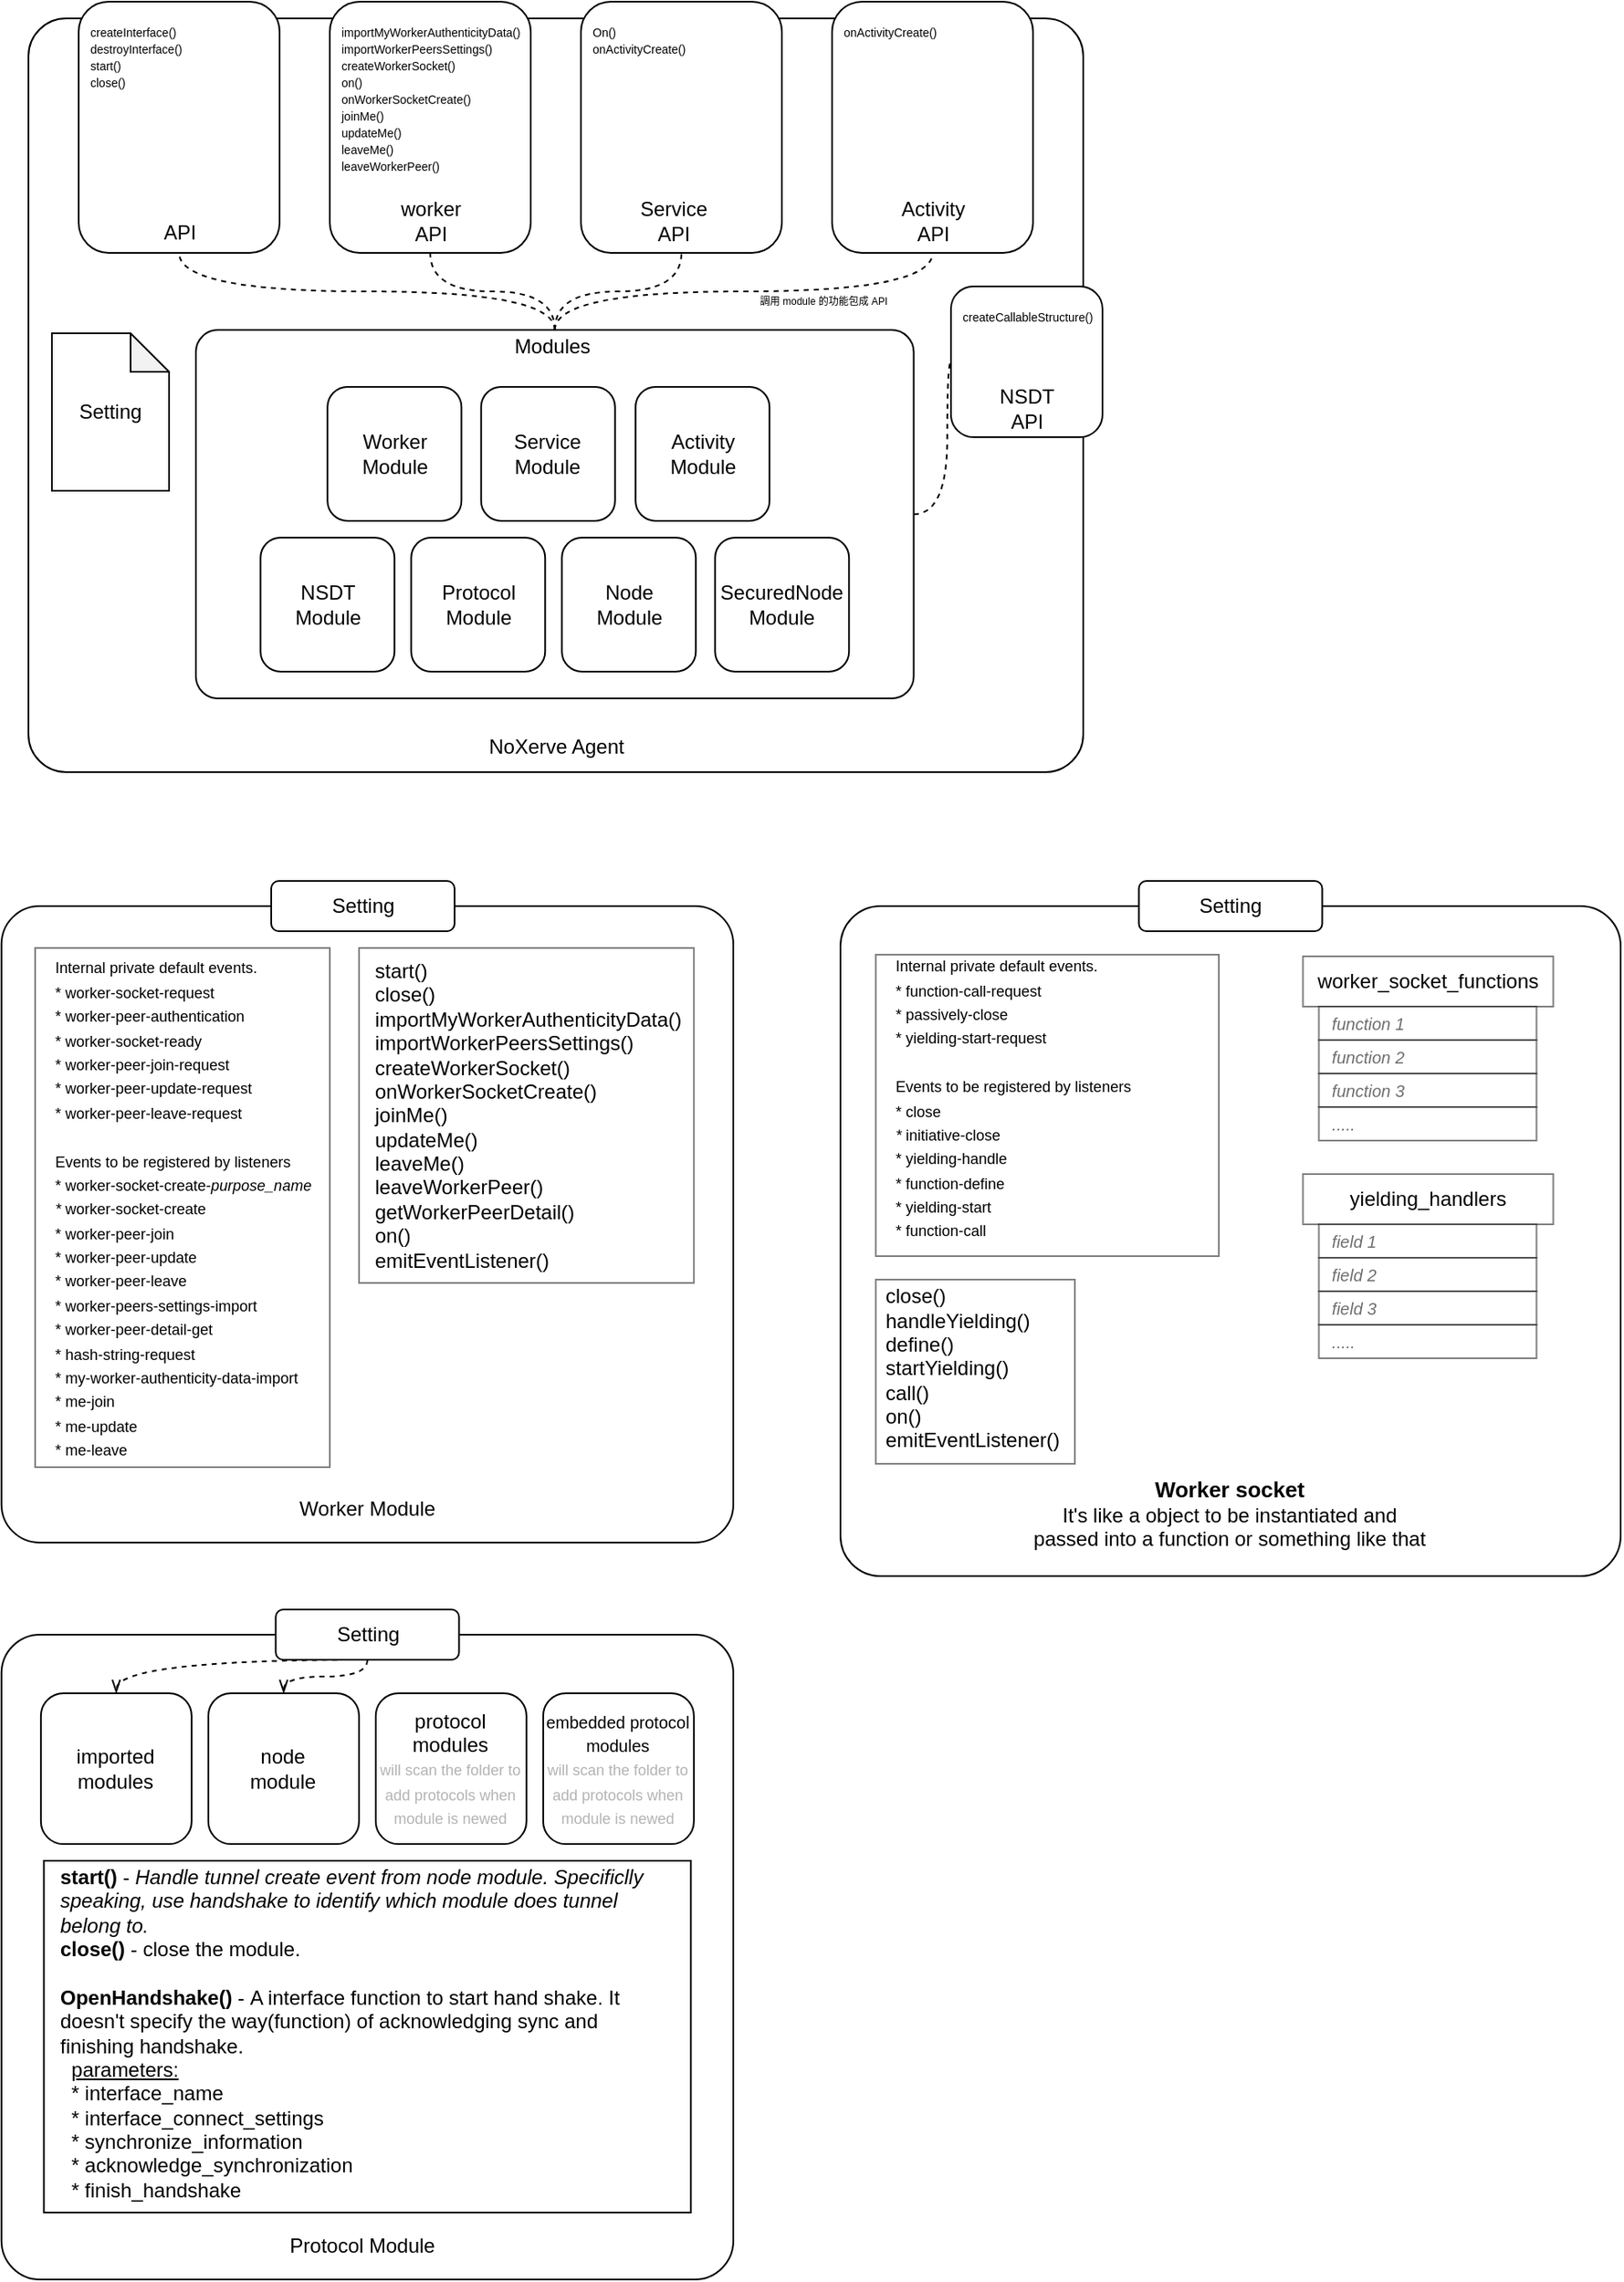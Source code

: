<mxfile version="13.6.2" type="device" pages="2"><diagram id="oE-bWc-VpVqTyyKI-HjR" name="NoXerve Agent"><mxGraphModel dx="2595" dy="1540" grid="1" gridSize="10" guides="1" tooltips="1" connect="1" arrows="1" fold="1" page="1" pageScale="1" pageWidth="827" pageHeight="1169" math="0" shadow="0"><root><mxCell id="zF-93tDUtrHwzONBXimL-0"/><mxCell id="zF-93tDUtrHwzONBXimL-1" parent="zF-93tDUtrHwzONBXimL-0"/><mxCell id="tK-ho7pvUPlaxIV4-j6s-0" value="" style="rounded=1;whiteSpace=wrap;html=1;expand=1;arcSize=5;" parent="zF-93tDUtrHwzONBXimL-1" vertex="1"><mxGeometry x="99" y="150" width="630" height="450" as="geometry"/></mxCell><mxCell id="tK-ho7pvUPlaxIV4-j6s-46" style="edgeStyle=orthogonalEdgeStyle;orthogonalLoop=1;jettySize=auto;html=1;entryX=0.5;entryY=1;entryDx=0;entryDy=0;endArrow=none;endFill=0;dashed=1;curved=1;" parent="zF-93tDUtrHwzONBXimL-1" source="tK-ho7pvUPlaxIV4-j6s-22" target="tK-ho7pvUPlaxIV4-j6s-1" edge="1"><mxGeometry relative="1" as="geometry"/></mxCell><mxCell id="tK-ho7pvUPlaxIV4-j6s-47" style="edgeStyle=orthogonalEdgeStyle;orthogonalLoop=1;jettySize=auto;html=1;entryX=0.5;entryY=1;entryDx=0;entryDy=0;endArrow=none;endFill=0;dashed=1;curved=1;" parent="zF-93tDUtrHwzONBXimL-1" source="tK-ho7pvUPlaxIV4-j6s-22" target="tK-ho7pvUPlaxIV4-j6s-3" edge="1"><mxGeometry relative="1" as="geometry"/></mxCell><mxCell id="tK-ho7pvUPlaxIV4-j6s-48" style="edgeStyle=orthogonalEdgeStyle;orthogonalLoop=1;jettySize=auto;html=1;entryX=0.5;entryY=1;entryDx=0;entryDy=0;dashed=1;endArrow=none;endFill=0;curved=1;" parent="zF-93tDUtrHwzONBXimL-1" source="tK-ho7pvUPlaxIV4-j6s-22" target="tK-ho7pvUPlaxIV4-j6s-4" edge="1"><mxGeometry relative="1" as="geometry"/></mxCell><mxCell id="tK-ho7pvUPlaxIV4-j6s-1" value="" style="rounded=1;whiteSpace=wrap;html=1;" parent="zF-93tDUtrHwzONBXimL-1" vertex="1"><mxGeometry x="279" y="140" width="120" height="150" as="geometry"/></mxCell><mxCell id="tK-ho7pvUPlaxIV4-j6s-3" value="" style="rounded=1;whiteSpace=wrap;html=1;" parent="zF-93tDUtrHwzONBXimL-1" vertex="1"><mxGeometry x="429" y="140" width="120" height="150" as="geometry"/></mxCell><mxCell id="tK-ho7pvUPlaxIV4-j6s-4" value="" style="rounded=1;whiteSpace=wrap;html=1;" parent="zF-93tDUtrHwzONBXimL-1" vertex="1"><mxGeometry x="579" y="140" width="120" height="150" as="geometry"/></mxCell><mxCell id="tK-ho7pvUPlaxIV4-j6s-6" value="NoXerve Agent" style="text;html=1;strokeColor=none;fillColor=none;align=center;verticalAlign=middle;whiteSpace=wrap;rounded=0;" parent="zF-93tDUtrHwzONBXimL-1" vertex="1"><mxGeometry x="356.75" y="575" width="114.5" height="20" as="geometry"/></mxCell><mxCell id="tK-ho7pvUPlaxIV4-j6s-8" value="worker&lt;br&gt;API" style="text;html=1;strokeColor=none;fillColor=none;align=center;verticalAlign=middle;whiteSpace=wrap;rounded=0;" parent="zF-93tDUtrHwzONBXimL-1" vertex="1"><mxGeometry x="307.5" y="256" width="63" height="30" as="geometry"/></mxCell><mxCell id="tK-ho7pvUPlaxIV4-j6s-9" value="Service&lt;br&gt;API" style="text;html=1;strokeColor=none;fillColor=none;align=center;verticalAlign=middle;whiteSpace=wrap;rounded=0;" parent="zF-93tDUtrHwzONBXimL-1" vertex="1"><mxGeometry x="453.13" y="256" width="63" height="30" as="geometry"/></mxCell><mxCell id="tK-ho7pvUPlaxIV4-j6s-10" value="Activity&lt;br&gt;API" style="text;html=1;strokeColor=none;fillColor=none;align=center;verticalAlign=middle;whiteSpace=wrap;rounded=0;" parent="zF-93tDUtrHwzONBXimL-1" vertex="1"><mxGeometry x="607.5" y="256" width="63" height="30" as="geometry"/></mxCell><mxCell id="tK-ho7pvUPlaxIV4-j6s-30" value="&lt;font style=&quot;font-size: 7px&quot;&gt;importMyWorkerAuthenticityData()&lt;/font&gt;" style="text;html=1;strokeColor=none;fillColor=none;align=left;verticalAlign=middle;whiteSpace=wrap;rounded=0;fontSize=7;" parent="zF-93tDUtrHwzONBXimL-1" vertex="1"><mxGeometry x="284" y="154" width="110" height="10" as="geometry"/></mxCell><mxCell id="tK-ho7pvUPlaxIV4-j6s-34" value="&lt;font style=&quot;font-size: 7px&quot;&gt;importWorkerPeersSettings()&lt;/font&gt;" style="text;html=1;strokeColor=none;fillColor=none;align=left;verticalAlign=middle;whiteSpace=wrap;rounded=0;fontSize=7;" parent="zF-93tDUtrHwzONBXimL-1" vertex="1"><mxGeometry x="284" y="164" width="110" height="10" as="geometry"/></mxCell><mxCell id="tK-ho7pvUPlaxIV4-j6s-35" value="&lt;font style=&quot;font-size: 7px&quot;&gt;createWorkerSocket()&lt;/font&gt;" style="text;html=1;strokeColor=none;fillColor=none;align=left;verticalAlign=middle;whiteSpace=wrap;rounded=0;fontSize=7;" parent="zF-93tDUtrHwzONBXimL-1" vertex="1"><mxGeometry x="284" y="174" width="110" height="10" as="geometry"/></mxCell><mxCell id="tK-ho7pvUPlaxIV4-j6s-36" value="on()" style="text;html=1;strokeColor=none;fillColor=none;align=left;verticalAlign=middle;whiteSpace=wrap;rounded=0;fontSize=7;" parent="zF-93tDUtrHwzONBXimL-1" vertex="1"><mxGeometry x="284" y="184" width="110" height="10" as="geometry"/></mxCell><mxCell id="tK-ho7pvUPlaxIV4-j6s-37" value="&lt;font style=&quot;font-size: 7px&quot;&gt;onWorkerSocketCreate()&lt;/font&gt;" style="text;html=1;strokeColor=none;fillColor=none;align=left;verticalAlign=middle;whiteSpace=wrap;rounded=0;fontSize=7;" parent="zF-93tDUtrHwzONBXimL-1" vertex="1"><mxGeometry x="284" y="194" width="110" height="10" as="geometry"/></mxCell><mxCell id="tK-ho7pvUPlaxIV4-j6s-38" value="&lt;font style=&quot;font-size: 7px&quot;&gt;joinMe()&lt;/font&gt;" style="text;html=1;strokeColor=none;fillColor=none;align=left;verticalAlign=middle;whiteSpace=wrap;rounded=0;fontSize=7;" parent="zF-93tDUtrHwzONBXimL-1" vertex="1"><mxGeometry x="284" y="204" width="110" height="10" as="geometry"/></mxCell><mxCell id="tK-ho7pvUPlaxIV4-j6s-39" value="&lt;font style=&quot;font-size: 7px&quot;&gt;updateMe()&lt;/font&gt;" style="text;html=1;strokeColor=none;fillColor=none;align=left;verticalAlign=middle;whiteSpace=wrap;rounded=0;fontSize=7;" parent="zF-93tDUtrHwzONBXimL-1" vertex="1"><mxGeometry x="284" y="214" width="110" height="10" as="geometry"/></mxCell><mxCell id="tK-ho7pvUPlaxIV4-j6s-40" value="&lt;font style=&quot;font-size: 7px&quot;&gt;leaveMe()&lt;/font&gt;" style="text;html=1;strokeColor=none;fillColor=none;align=left;verticalAlign=middle;whiteSpace=wrap;rounded=0;fontSize=7;" parent="zF-93tDUtrHwzONBXimL-1" vertex="1"><mxGeometry x="284" y="224" width="110" height="10" as="geometry"/></mxCell><mxCell id="tK-ho7pvUPlaxIV4-j6s-41" value="&lt;font style=&quot;font-size: 7px&quot;&gt;leaveWorkerPeer()&lt;/font&gt;" style="text;html=1;strokeColor=none;fillColor=none;align=left;verticalAlign=middle;whiteSpace=wrap;rounded=0;fontSize=7;" parent="zF-93tDUtrHwzONBXimL-1" vertex="1"><mxGeometry x="284" y="234" width="110" height="10" as="geometry"/></mxCell><mxCell id="tK-ho7pvUPlaxIV4-j6s-42" value="&lt;font style=&quot;font-size: 7px&quot;&gt;On()&lt;/font&gt;" style="text;html=1;strokeColor=none;fillColor=none;align=left;verticalAlign=middle;whiteSpace=wrap;rounded=0;fontSize=7;" parent="zF-93tDUtrHwzONBXimL-1" vertex="1"><mxGeometry x="434" y="154" width="110" height="10" as="geometry"/></mxCell><mxCell id="tK-ho7pvUPlaxIV4-j6s-43" value="&lt;font style=&quot;font-size: 7px&quot;&gt;onActivityCreate()&lt;/font&gt;" style="text;html=1;strokeColor=none;fillColor=none;align=left;verticalAlign=middle;whiteSpace=wrap;rounded=0;fontSize=7;" parent="zF-93tDUtrHwzONBXimL-1" vertex="1"><mxGeometry x="434" y="164" width="110" height="10" as="geometry"/></mxCell><mxCell id="tK-ho7pvUPlaxIV4-j6s-44" value="&lt;font style=&quot;font-size: 7px&quot;&gt;onActivityCreate()&lt;/font&gt;" style="text;html=1;strokeColor=none;fillColor=none;align=left;verticalAlign=middle;whiteSpace=wrap;rounded=0;fontSize=7;" parent="zF-93tDUtrHwzONBXimL-1" vertex="1"><mxGeometry x="584" y="154" width="110" height="10" as="geometry"/></mxCell><mxCell id="ZADGPHj_7auRA8MiN-14-0" value="&lt;font style=&quot;font-size: 6px&quot;&gt;調用 module 的功能包成 API&lt;/font&gt;" style="text;html=1;strokeColor=none;fillColor=none;align=center;verticalAlign=middle;whiteSpace=wrap;rounded=0;" parent="zF-93tDUtrHwzONBXimL-1" vertex="1"><mxGeometry x="534.25" y="310" width="80" height="14" as="geometry"/></mxCell><mxCell id="YZS6wH7yk1fj1zKLsbs4-0" value="" style="rounded=1;whiteSpace=wrap;html=1;" parent="zF-93tDUtrHwzONBXimL-1" vertex="1"><mxGeometry x="129" y="140" width="120" height="150" as="geometry"/></mxCell><mxCell id="YZS6wH7yk1fj1zKLsbs4-1" value="" style="group" parent="zF-93tDUtrHwzONBXimL-1" vertex="1" connectable="0"><mxGeometry x="199" y="336" width="428.75" height="220" as="geometry"/></mxCell><mxCell id="tK-ho7pvUPlaxIV4-j6s-22" value="" style="rounded=1;whiteSpace=wrap;html=1;arcSize=6;" parent="YZS6wH7yk1fj1zKLsbs4-1" vertex="1"><mxGeometry width="428.75" height="220" as="geometry"/></mxCell><mxCell id="tK-ho7pvUPlaxIV4-j6s-18" value="Worker&lt;br&gt;Module" style="whiteSpace=wrap;html=1;aspect=fixed;rounded=1;" parent="YZS6wH7yk1fj1zKLsbs4-1" vertex="1"><mxGeometry x="78.62" y="34" width="80" height="80" as="geometry"/></mxCell><mxCell id="tK-ho7pvUPlaxIV4-j6s-23" value="Modules" style="text;html=1;strokeColor=none;fillColor=none;align=center;verticalAlign=middle;whiteSpace=wrap;rounded=0;" parent="YZS6wH7yk1fj1zKLsbs4-1" vertex="1"><mxGeometry x="168.87" width="88.25" height="20" as="geometry"/></mxCell><mxCell id="tK-ho7pvUPlaxIV4-j6s-24" value="Service&lt;br&gt;Module" style="whiteSpace=wrap;html=1;aspect=fixed;rounded=1;" parent="YZS6wH7yk1fj1zKLsbs4-1" vertex="1"><mxGeometry x="170.36" y="34" width="80" height="80" as="geometry"/></mxCell><mxCell id="tK-ho7pvUPlaxIV4-j6s-25" value="Activity&lt;br&gt;Module" style="whiteSpace=wrap;html=1;aspect=fixed;rounded=1;" parent="YZS6wH7yk1fj1zKLsbs4-1" vertex="1"><mxGeometry x="262.62" y="34" width="80" height="80" as="geometry"/></mxCell><mxCell id="tK-ho7pvUPlaxIV4-j6s-26" value="NSDT&lt;br&gt;Module" style="whiteSpace=wrap;html=1;aspect=fixed;rounded=1;" parent="YZS6wH7yk1fj1zKLsbs4-1" vertex="1"><mxGeometry x="38.62" y="124" width="80" height="80" as="geometry"/></mxCell><mxCell id="tK-ho7pvUPlaxIV4-j6s-27" value="Protocol&lt;br&gt;Module" style="whiteSpace=wrap;html=1;aspect=fixed;rounded=1;" parent="YZS6wH7yk1fj1zKLsbs4-1" vertex="1"><mxGeometry x="128.62" y="124" width="80" height="80" as="geometry"/></mxCell><mxCell id="tK-ho7pvUPlaxIV4-j6s-28" value="Node&lt;br&gt;Module" style="whiteSpace=wrap;html=1;aspect=fixed;rounded=1;" parent="YZS6wH7yk1fj1zKLsbs4-1" vertex="1"><mxGeometry x="218.62" y="124" width="80" height="80" as="geometry"/></mxCell><mxCell id="tK-ho7pvUPlaxIV4-j6s-29" value="SecuredNode&lt;br&gt;Module" style="whiteSpace=wrap;html=1;aspect=fixed;rounded=1;" parent="YZS6wH7yk1fj1zKLsbs4-1" vertex="1"><mxGeometry x="310.12" y="124" width="80" height="80" as="geometry"/></mxCell><mxCell id="YZS6wH7yk1fj1zKLsbs4-3" style="edgeStyle=orthogonalEdgeStyle;orthogonalLoop=1;jettySize=auto;html=1;entryX=0.5;entryY=1;entryDx=0;entryDy=0;endArrow=none;endFill=0;dashed=1;curved=1;" parent="zF-93tDUtrHwzONBXimL-1" source="tK-ho7pvUPlaxIV4-j6s-22" target="YZS6wH7yk1fj1zKLsbs4-0" edge="1"><mxGeometry relative="1" as="geometry"/></mxCell><mxCell id="YZS6wH7yk1fj1zKLsbs4-4" value="API" style="text;html=1;strokeColor=none;fillColor=none;align=center;verticalAlign=middle;whiteSpace=wrap;rounded=0;" parent="zF-93tDUtrHwzONBXimL-1" vertex="1"><mxGeometry x="157.5" y="270" width="63" height="16" as="geometry"/></mxCell><mxCell id="YZS6wH7yk1fj1zKLsbs4-5" value="&lt;font style=&quot;font-size: 7px&quot;&gt;createInterface()&lt;/font&gt;" style="text;html=1;strokeColor=none;fillColor=none;align=left;verticalAlign=middle;whiteSpace=wrap;rounded=0;fontSize=7;" parent="zF-93tDUtrHwzONBXimL-1" vertex="1"><mxGeometry x="134" y="154" width="110" height="10" as="geometry"/></mxCell><mxCell id="YZS6wH7yk1fj1zKLsbs4-6" value="&lt;font style=&quot;font-size: 7px&quot;&gt;destroyInterface()&lt;/font&gt;" style="text;html=1;strokeColor=none;fillColor=none;align=left;verticalAlign=middle;whiteSpace=wrap;rounded=0;fontSize=7;" parent="zF-93tDUtrHwzONBXimL-1" vertex="1"><mxGeometry x="134" y="164" width="110" height="10" as="geometry"/></mxCell><mxCell id="YZS6wH7yk1fj1zKLsbs4-7" value="&lt;font style=&quot;font-size: 7px&quot;&gt;start()&lt;/font&gt;" style="text;html=1;strokeColor=none;fillColor=none;align=left;verticalAlign=middle;whiteSpace=wrap;rounded=0;fontSize=7;" parent="zF-93tDUtrHwzONBXimL-1" vertex="1"><mxGeometry x="134" y="174" width="110" height="10" as="geometry"/></mxCell><mxCell id="YZS6wH7yk1fj1zKLsbs4-8" value="&lt;font style=&quot;font-size: 7px&quot;&gt;close()&lt;/font&gt;" style="text;html=1;strokeColor=none;fillColor=none;align=left;verticalAlign=middle;whiteSpace=wrap;rounded=0;fontSize=7;" parent="zF-93tDUtrHwzONBXimL-1" vertex="1"><mxGeometry x="134" y="184" width="110" height="10" as="geometry"/></mxCell><mxCell id="YZS6wH7yk1fj1zKLsbs4-9" value="" style="rounded=1;whiteSpace=wrap;html=1;" parent="zF-93tDUtrHwzONBXimL-1" vertex="1"><mxGeometry x="650" y="310" width="90.5" height="90" as="geometry"/></mxCell><mxCell id="YZS6wH7yk1fj1zKLsbs4-10" style="edgeStyle=orthogonalEdgeStyle;curved=1;orthogonalLoop=1;jettySize=auto;html=1;dashed=1;endArrow=none;endFill=0;" parent="zF-93tDUtrHwzONBXimL-1" source="tK-ho7pvUPlaxIV4-j6s-22" target="YZS6wH7yk1fj1zKLsbs4-9" edge="1"><mxGeometry relative="1" as="geometry"/></mxCell><mxCell id="YZS6wH7yk1fj1zKLsbs4-11" value="NSDT&lt;br&gt;API" style="text;html=1;strokeColor=none;fillColor=none;align=center;verticalAlign=middle;whiteSpace=wrap;rounded=0;" parent="zF-93tDUtrHwzONBXimL-1" vertex="1"><mxGeometry x="663.75" y="368" width="63" height="30" as="geometry"/></mxCell><mxCell id="YZS6wH7yk1fj1zKLsbs4-12" value="&lt;font style=&quot;font-size: 7px&quot;&gt;createCallableStructure()&lt;/font&gt;" style="text;html=1;strokeColor=none;fillColor=none;align=left;verticalAlign=middle;whiteSpace=wrap;rounded=0;fontSize=7;" parent="zF-93tDUtrHwzONBXimL-1" vertex="1"><mxGeometry x="655.25" y="324" width="80" height="10" as="geometry"/></mxCell><mxCell id="YZS6wH7yk1fj1zKLsbs4-14" value="Setting" style="shape=note;whiteSpace=wrap;html=1;backgroundOutline=1;darkOpacity=0.05;size=23;" parent="zF-93tDUtrHwzONBXimL-1" vertex="1"><mxGeometry x="113" y="338" width="70" height="94" as="geometry"/></mxCell><mxCell id="qz9A-l0EgfrBclCK_F47-0" value="" style="rounded=1;whiteSpace=wrap;html=1;arcSize=6;" parent="zF-93tDUtrHwzONBXimL-1" vertex="1"><mxGeometry x="82.88" y="680" width="437.12" height="380" as="geometry"/></mxCell><mxCell id="qz9A-l0EgfrBclCK_F47-2" value="Worker Module" style="text;html=1;strokeColor=none;fillColor=none;align=center;verticalAlign=middle;whiteSpace=wrap;rounded=0;opacity=50;" parent="zF-93tDUtrHwzONBXimL-1" vertex="1"><mxGeometry x="257.16" y="1030" width="88.56" height="20" as="geometry"/></mxCell><mxCell id="qz9A-l0EgfrBclCK_F47-3" value="" style="rounded=0;whiteSpace=wrap;html=1;opacity=50;" parent="zF-93tDUtrHwzONBXimL-1" vertex="1"><mxGeometry x="103" y="705" width="176" height="310" as="geometry"/></mxCell><mxCell id="qz9A-l0EgfrBclCK_F47-5" value="&lt;font style=&quot;font-size: 9px&quot;&gt;Internal private default events.&lt;br&gt;*&amp;nbsp;worker-socket-request&lt;br&gt;*&amp;nbsp;worker-peer-authentication&lt;br&gt;*&amp;nbsp;worker-socket-ready&lt;br&gt;*&amp;nbsp;worker-peer-join-request&lt;br&gt;*&amp;nbsp;worker-peer-update-request&lt;br&gt;*&amp;nbsp;worker-peer-leave-request&lt;br&gt;&lt;br&gt;Events to be registered by listeners&lt;br&gt;*&amp;nbsp;worker-socket-create-&lt;i&gt;purpose_name&lt;br&gt;*&amp;nbsp;&lt;/i&gt;worker-socket-create&lt;i&gt;&lt;br&gt;&lt;/i&gt;*&amp;nbsp;worker-peer-join&lt;br&gt;*&amp;nbsp;worker-peer-update&lt;br&gt;*&amp;nbsp;worker-peer-leave&lt;br&gt;*&amp;nbsp;worker-peers-settings-import&lt;br&gt;*&amp;nbsp;worker-peer-detail-get&lt;br&gt;* hash-string-request&lt;br&gt;* my-worker-authenticity-data-import&lt;br&gt;*&amp;nbsp;me-join&lt;br&gt;*&amp;nbsp;me-update&lt;br&gt;*&amp;nbsp;me-leave&lt;br&gt;&lt;/font&gt;" style="text;html=1;strokeColor=none;fillColor=none;align=left;verticalAlign=middle;whiteSpace=wrap;rounded=0;opacity=50;" parent="zF-93tDUtrHwzONBXimL-1" vertex="1"><mxGeometry x="112.5" y="705" width="157" height="310" as="geometry"/></mxCell><mxCell id="qz9A-l0EgfrBclCK_F47-7" value="&lt;blockquote style=&quot;margin: 0 0 0 40px ; border: none ; padding: 0px&quot;&gt;&lt;/blockquote&gt;" style="rounded=0;whiteSpace=wrap;html=1;opacity=50;align=left;" parent="zF-93tDUtrHwzONBXimL-1" vertex="1"><mxGeometry x="296.44" y="705" width="200" height="200" as="geometry"/></mxCell><mxCell id="qz9A-l0EgfrBclCK_F47-8" value="&lt;span style=&quot;&quot;&gt;start()&lt;/span&gt;&lt;br style=&quot;&quot;&gt;&lt;blockquote style=&quot;margin: 0px 0px 0px 40px; border: none; padding: 0px;&quot;&gt;&lt;/blockquote&gt;&lt;span style=&quot;&quot;&gt;close()&lt;/span&gt;&lt;br style=&quot;&quot;&gt;&lt;blockquote style=&quot;margin: 0px 0px 0px 40px; border: none; padding: 0px;&quot;&gt;&lt;/blockquote&gt;&lt;span style=&quot;&quot;&gt;importMyWorkerAuthenticityData()&lt;/span&gt;&lt;br style=&quot;&quot;&gt;&lt;blockquote style=&quot;margin: 0px 0px 0px 40px; border: none; padding: 0px;&quot;&gt;&lt;/blockquote&gt;&lt;span style=&quot;&quot;&gt;importWorkerPeersSettings()&lt;/span&gt;&lt;br style=&quot;&quot;&gt;&lt;blockquote style=&quot;margin: 0px 0px 0px 40px; border: none; padding: 0px;&quot;&gt;&lt;/blockquote&gt;&lt;span style=&quot;&quot;&gt;createWorkerSocket()&lt;/span&gt;&lt;br style=&quot;&quot;&gt;&lt;blockquote style=&quot;margin: 0px 0px 0px 40px; border: none; padding: 0px;&quot;&gt;&lt;/blockquote&gt;&lt;span style=&quot;&quot;&gt;onWorkerSocketCreate()&lt;/span&gt;&lt;br style=&quot;&quot;&gt;&lt;blockquote style=&quot;margin: 0px 0px 0px 40px; border: none; padding: 0px;&quot;&gt;&lt;/blockquote&gt;&lt;span style=&quot;&quot;&gt;joinMe()&lt;/span&gt;&lt;br style=&quot;&quot;&gt;&lt;blockquote style=&quot;margin: 0px 0px 0px 40px; border: none; padding: 0px;&quot;&gt;&lt;/blockquote&gt;&lt;span style=&quot;&quot;&gt;updateMe()&lt;/span&gt;&lt;br style=&quot;&quot;&gt;&lt;blockquote style=&quot;margin: 0px 0px 0px 40px; border: none; padding: 0px;&quot;&gt;&lt;/blockquote&gt;&lt;span style=&quot;&quot;&gt;leaveMe()&lt;/span&gt;&lt;br style=&quot;&quot;&gt;&lt;blockquote style=&quot;margin: 0px 0px 0px 40px; border: none; padding: 0px;&quot;&gt;&lt;/blockquote&gt;&lt;span style=&quot;&quot;&gt;leaveWorkerPeer()&lt;/span&gt;&lt;br style=&quot;&quot;&gt;&lt;blockquote style=&quot;margin: 0px 0px 0px 40px; border: none; padding: 0px;&quot;&gt;&lt;/blockquote&gt;&lt;span style=&quot;&quot;&gt;getWorkerPeerDetail()&lt;/span&gt;&lt;br style=&quot;&quot;&gt;&lt;blockquote style=&quot;margin: 0px 0px 0px 40px; border: none; padding: 0px;&quot;&gt;&lt;/blockquote&gt;&lt;span style=&quot;&quot;&gt;on()&lt;/span&gt;&lt;br style=&quot;&quot;&gt;&lt;span style=&quot;&quot;&gt;emitEventListener()&lt;/span&gt;" style="text;html=1;strokeColor=none;fillColor=none;align=left;verticalAlign=middle;whiteSpace=wrap;rounded=0;opacity=50;" parent="zF-93tDUtrHwzONBXimL-1" vertex="1"><mxGeometry x="303.94" y="710" width="184.75" height="190" as="geometry"/></mxCell><mxCell id="qz9A-l0EgfrBclCK_F47-9" value="" style="rounded=1;whiteSpace=wrap;html=1;arcSize=6;" parent="zF-93tDUtrHwzONBXimL-1" vertex="1"><mxGeometry x="584" y="680" width="466" height="400" as="geometry"/></mxCell><mxCell id="qz9A-l0EgfrBclCK_F47-11" value="&lt;b&gt;&lt;font style=&quot;font-size: 13px&quot;&gt;Worker socket&lt;/font&gt;&lt;/b&gt;&lt;br&gt;It's like a object to be instantiated and passed into a function or something like that" style="text;html=1;strokeColor=none;fillColor=none;align=center;verticalAlign=middle;whiteSpace=wrap;rounded=0;opacity=50;" parent="zF-93tDUtrHwzONBXimL-1" vertex="1"><mxGeometry x="698.28" y="1000" width="237.44" height="85" as="geometry"/></mxCell><mxCell id="qz9A-l0EgfrBclCK_F47-12" value="" style="rounded=0;whiteSpace=wrap;html=1;opacity=50;" parent="zF-93tDUtrHwzONBXimL-1" vertex="1"><mxGeometry x="605.12" y="709" width="204.88" height="180" as="geometry"/></mxCell><mxCell id="qz9A-l0EgfrBclCK_F47-13" value="&lt;font style=&quot;font-size: 9px&quot;&gt;Internal private default events.&lt;br&gt;*&amp;nbsp;function-call-request&lt;br&gt;*&amp;nbsp;passively-close&lt;br&gt;*&amp;nbsp;yielding-start-request&lt;br&gt;&lt;br&gt;Events to be registered by listeners&lt;br&gt;*&amp;nbsp;close&lt;i&gt;&lt;br&gt;*&amp;nbsp;&lt;/i&gt;initiative-close&lt;i&gt;&lt;br&gt;&lt;/i&gt;*&amp;nbsp;yielding-handle&lt;br&gt;* function-define&lt;br&gt;*&amp;nbsp;yielding-start&lt;br&gt;*&amp;nbsp;function-call&lt;br&gt;&lt;/font&gt;" style="text;html=1;strokeColor=none;fillColor=none;align=left;verticalAlign=middle;whiteSpace=wrap;rounded=0;opacity=50;" parent="zF-93tDUtrHwzONBXimL-1" vertex="1"><mxGeometry x="614.62" y="709" width="157" height="170" as="geometry"/></mxCell><mxCell id="qz9A-l0EgfrBclCK_F47-14" value="&lt;blockquote style=&quot;margin: 0 0 0 40px ; border: none ; padding: 0px&quot;&gt;&lt;/blockquote&gt;" style="rounded=0;whiteSpace=wrap;html=1;opacity=50;align=left;" parent="zF-93tDUtrHwzONBXimL-1" vertex="1"><mxGeometry x="605.12" y="903" width="118.88" height="110" as="geometry"/></mxCell><mxCell id="qz9A-l0EgfrBclCK_F47-15" value="&lt;span&gt;close()&lt;/span&gt;&lt;br&gt;&lt;blockquote style=&quot;margin: 0px 0px 0px 40px ; border: none ; padding: 0px&quot;&gt;&lt;/blockquote&gt;handleYielding()&lt;br&gt;&lt;blockquote style=&quot;margin: 0px 0px 0px 40px ; border: none ; padding: 0px&quot;&gt;&lt;/blockquote&gt;define()&lt;br&gt;&lt;blockquote style=&quot;margin: 0px 0px 0px 40px ; border: none ; padding: 0px&quot;&gt;&lt;/blockquote&gt;startYielding()&lt;br&gt;&lt;blockquote style=&quot;margin: 0px 0px 0px 40px ; border: none ; padding: 0px&quot;&gt;&lt;/blockquote&gt;call()&lt;br&gt;&lt;blockquote style=&quot;margin: 0px 0px 0px 40px ; border: none ; padding: 0px&quot;&gt;&lt;/blockquote&gt;&lt;span&gt;on()&lt;/span&gt;&lt;br&gt;&lt;span&gt;emitEventListener()&lt;/span&gt;" style="text;html=1;strokeColor=none;fillColor=none;align=left;verticalAlign=middle;whiteSpace=wrap;rounded=0;opacity=50;" parent="zF-93tDUtrHwzONBXimL-1" vertex="1"><mxGeometry x="608.93" y="908" width="111.25" height="95" as="geometry"/></mxCell><mxCell id="qz9A-l0EgfrBclCK_F47-17" value="worker_socket_functions" style="rounded=0;whiteSpace=wrap;html=1;opacity=50;align=center;" parent="zF-93tDUtrHwzONBXimL-1" vertex="1"><mxGeometry x="860.25" y="710" width="149.5" height="30" as="geometry"/></mxCell><mxCell id="qz9A-l0EgfrBclCK_F47-18" value="&lt;i&gt;&lt;font style=&quot;font-size: 10px&quot; color=&quot;#6e6e6e&quot;&gt;&amp;nbsp; function 1&lt;/font&gt;&lt;/i&gt;" style="rounded=0;whiteSpace=wrap;html=1;opacity=50;align=left;" parent="zF-93tDUtrHwzONBXimL-1" vertex="1"><mxGeometry x="869.75" y="740" width="130" height="20" as="geometry"/></mxCell><mxCell id="qz9A-l0EgfrBclCK_F47-22" value="&lt;i&gt;&lt;font style=&quot;font-size: 10px&quot; color=&quot;#6e6e6e&quot;&gt;&amp;nbsp; function 2&lt;/font&gt;&lt;/i&gt;" style="rounded=0;whiteSpace=wrap;html=1;opacity=50;align=left;" parent="zF-93tDUtrHwzONBXimL-1" vertex="1"><mxGeometry x="869.75" y="760" width="130" height="20" as="geometry"/></mxCell><mxCell id="qz9A-l0EgfrBclCK_F47-23" value="&lt;i&gt;&lt;font style=&quot;font-size: 10px&quot; color=&quot;#6e6e6e&quot;&gt;&amp;nbsp; function 3&lt;/font&gt;&lt;/i&gt;" style="rounded=0;whiteSpace=wrap;html=1;opacity=50;align=left;" parent="zF-93tDUtrHwzONBXimL-1" vertex="1"><mxGeometry x="869.75" y="780" width="130" height="20" as="geometry"/></mxCell><mxCell id="qz9A-l0EgfrBclCK_F47-24" value="&lt;font color=&quot;#6e6e6e&quot;&gt;&lt;span style=&quot;font-size: 10px&quot;&gt;&lt;i&gt;&amp;nbsp; .....&lt;/i&gt;&lt;/span&gt;&lt;/font&gt;" style="rounded=0;whiteSpace=wrap;html=1;opacity=50;align=left;" parent="zF-93tDUtrHwzONBXimL-1" vertex="1"><mxGeometry x="869.75" y="800" width="130" height="20" as="geometry"/></mxCell><mxCell id="qz9A-l0EgfrBclCK_F47-25" value="yielding_handlers" style="rounded=0;whiteSpace=wrap;html=1;opacity=50;align=center;" parent="zF-93tDUtrHwzONBXimL-1" vertex="1"><mxGeometry x="860.25" y="840" width="149.5" height="30" as="geometry"/></mxCell><mxCell id="qz9A-l0EgfrBclCK_F47-26" value="&lt;i&gt;&lt;font style=&quot;font-size: 10px&quot; color=&quot;#6e6e6e&quot;&gt;&amp;nbsp; field 1&lt;/font&gt;&lt;/i&gt;" style="rounded=0;whiteSpace=wrap;html=1;opacity=50;align=left;" parent="zF-93tDUtrHwzONBXimL-1" vertex="1"><mxGeometry x="869.75" y="870" width="130" height="20" as="geometry"/></mxCell><mxCell id="qz9A-l0EgfrBclCK_F47-27" value="&lt;i&gt;&lt;font style=&quot;font-size: 10px&quot; color=&quot;#6e6e6e&quot;&gt;&amp;nbsp; field 2&lt;/font&gt;&lt;/i&gt;" style="rounded=0;whiteSpace=wrap;html=1;opacity=50;align=left;" parent="zF-93tDUtrHwzONBXimL-1" vertex="1"><mxGeometry x="869.75" y="890" width="130" height="20" as="geometry"/></mxCell><mxCell id="qz9A-l0EgfrBclCK_F47-28" value="&lt;i&gt;&lt;font style=&quot;font-size: 10px&quot; color=&quot;#6e6e6e&quot;&gt;&amp;nbsp; field 3&lt;/font&gt;&lt;/i&gt;" style="rounded=0;whiteSpace=wrap;html=1;opacity=50;align=left;" parent="zF-93tDUtrHwzONBXimL-1" vertex="1"><mxGeometry x="869.75" y="910" width="130" height="20" as="geometry"/></mxCell><mxCell id="qz9A-l0EgfrBclCK_F47-29" value="&lt;font color=&quot;#6e6e6e&quot;&gt;&lt;span style=&quot;font-size: 10px&quot;&gt;&lt;i&gt;&amp;nbsp; .....&lt;/i&gt;&lt;/span&gt;&lt;/font&gt;" style="rounded=0;whiteSpace=wrap;html=1;opacity=50;align=left;" parent="zF-93tDUtrHwzONBXimL-1" vertex="1"><mxGeometry x="869.75" y="930" width="130" height="20" as="geometry"/></mxCell><mxCell id="lh-TPXbShtwxIMDX8qj7-0" value="" style="rounded=1;whiteSpace=wrap;html=1;arcSize=6;" vertex="1" parent="zF-93tDUtrHwzONBXimL-1"><mxGeometry x="82.88" y="1115" width="437.12" height="385" as="geometry"/></mxCell><mxCell id="lh-TPXbShtwxIMDX8qj7-1" value="Protocol Module" style="text;html=1;strokeColor=none;fillColor=none;align=center;verticalAlign=middle;whiteSpace=wrap;rounded=0;opacity=50;" vertex="1" parent="zF-93tDUtrHwzONBXimL-1"><mxGeometry x="252.33" y="1470" width="92.84" height="20" as="geometry"/></mxCell><mxCell id="lh-TPXbShtwxIMDX8qj7-16" style="edgeStyle=orthogonalEdgeStyle;orthogonalLoop=1;jettySize=auto;html=1;exitX=0.5;exitY=1;exitDx=0;exitDy=0;entryX=0.5;entryY=0;entryDx=0;entryDy=0;curved=1;dashed=1;endArrow=openThin;endFill=0;" edge="1" parent="zF-93tDUtrHwzONBXimL-1" source="lh-TPXbShtwxIMDX8qj7-3" target="lh-TPXbShtwxIMDX8qj7-5"><mxGeometry relative="1" as="geometry"><Array as="points"><mxPoint x="151.88" y="1130"/></Array></mxGeometry></mxCell><mxCell id="lh-TPXbShtwxIMDX8qj7-17" style="edgeStyle=orthogonalEdgeStyle;curved=1;orthogonalLoop=1;jettySize=auto;html=1;exitX=0.5;exitY=1;exitDx=0;exitDy=0;entryX=0.5;entryY=0;entryDx=0;entryDy=0;dashed=1;endArrow=openThin;endFill=0;" edge="1" parent="zF-93tDUtrHwzONBXimL-1" source="lh-TPXbShtwxIMDX8qj7-3" target="lh-TPXbShtwxIMDX8qj7-13"><mxGeometry relative="1" as="geometry"><Array as="points"><mxPoint x="301.88" y="1140"/><mxPoint x="251.88" y="1140"/></Array></mxGeometry></mxCell><mxCell id="lh-TPXbShtwxIMDX8qj7-3" value="Setting" style="rounded=1;whiteSpace=wrap;html=1;" vertex="1" parent="zF-93tDUtrHwzONBXimL-1"><mxGeometry x="246.69" y="1100" width="109.5" height="30" as="geometry"/></mxCell><mxCell id="lh-TPXbShtwxIMDX8qj7-5" value="imported&lt;br&gt;modules" style="rounded=1;whiteSpace=wrap;html=1;" vertex="1" parent="zF-93tDUtrHwzONBXimL-1"><mxGeometry x="106.44" y="1150" width="90" height="90" as="geometry"/></mxCell><mxCell id="lh-TPXbShtwxIMDX8qj7-13" value="node&lt;br&gt;module" style="rounded=1;whiteSpace=wrap;html=1;" vertex="1" parent="zF-93tDUtrHwzONBXimL-1"><mxGeometry x="206.44" y="1150" width="90" height="90" as="geometry"/></mxCell><mxCell id="lh-TPXbShtwxIMDX8qj7-14" value="protocol&lt;br&gt;modules&lt;br&gt;&lt;font style=&quot;font-size: 9px&quot; color=&quot;#b3b3b3&quot;&gt;will scan the folder to add protocols when module is newed&lt;/font&gt;" style="rounded=1;whiteSpace=wrap;html=1;" vertex="1" parent="zF-93tDUtrHwzONBXimL-1"><mxGeometry x="306.44" y="1150" width="90" height="90" as="geometry"/></mxCell><mxCell id="lh-TPXbShtwxIMDX8qj7-15" value="&lt;font style=&quot;font-size: 10px&quot;&gt;embedded protocol&lt;br&gt;modules&lt;/font&gt;&lt;br&gt;&lt;span style=&quot;color: rgb(179 , 179 , 179)&quot;&gt;&lt;font style=&quot;font-size: 9px&quot;&gt;will scan the folder to add protocols when module is newed&lt;/font&gt;&lt;/span&gt;" style="rounded=1;whiteSpace=wrap;html=1;" vertex="1" parent="zF-93tDUtrHwzONBXimL-1"><mxGeometry x="406.44" y="1150" width="90" height="90" as="geometry"/></mxCell><mxCell id="lh-TPXbShtwxIMDX8qj7-18" value="&lt;blockquote style=&quot;margin: 0 0 0 40px ; border: none ; padding: 0px&quot;&gt;&lt;/blockquote&gt;&lt;span&gt;&lt;div style=&quot;text-align: left&quot;&gt;&lt;br&gt;&lt;/div&gt;&lt;/span&gt;" style="rounded=0;whiteSpace=wrap;html=1;" vertex="1" parent="zF-93tDUtrHwzONBXimL-1"><mxGeometry x="108.22" y="1250" width="386.44" height="210" as="geometry"/></mxCell><mxCell id="lh-TPXbShtwxIMDX8qj7-20" value="&lt;div style=&quot;text-align: left&quot;&gt;&lt;b&gt;start()&lt;/b&gt;&amp;nbsp;-&lt;i&gt;&amp;nbsp;&lt;/i&gt;&lt;i&gt;Handle tunnel create event from node module.&amp;nbsp;Specificlly speaking, use handshake to identify which module does tunnel belong to.&lt;/i&gt;&lt;/div&gt;&lt;div style=&quot;text-align: left&quot;&gt;&lt;b&gt;close()&lt;/b&gt;&amp;nbsp;- close the module.&lt;/div&gt;&lt;div style=&quot;text-align: left&quot;&gt;&lt;br&gt;&lt;/div&gt;&lt;div style=&quot;text-align: left&quot;&gt;&lt;b&gt;OpenHandshake()&lt;/b&gt; -&amp;nbsp;&lt;span&gt;A interface function to start hand shake. It doesn't specify the way(function) of&amp;nbsp;&lt;/span&gt;&lt;span&gt;acknowledging sync and finishing handshake.&lt;/span&gt;&lt;/div&gt;&lt;div style=&quot;text-align: left&quot;&gt;&amp;nbsp; &lt;u&gt;parameters:&lt;/u&gt;&lt;/div&gt;&lt;div style=&quot;text-align: left&quot;&gt;&amp;nbsp; *&amp;nbsp;interface_name&lt;/div&gt;&lt;div style=&quot;text-align: left&quot;&gt;&amp;nbsp; *&amp;nbsp;interface_connect_settings&lt;/div&gt;&lt;div style=&quot;text-align: left&quot;&gt;&amp;nbsp; *&amp;nbsp;synchronize_information&lt;br&gt;&amp;nbsp; *&amp;nbsp;acknowledge_synchronization&lt;/div&gt;&lt;div style=&quot;text-align: left&quot;&gt;&amp;nbsp; *&amp;nbsp;finish_handshake&lt;/div&gt;" style="text;html=1;strokeColor=none;fillColor=none;align=center;verticalAlign=middle;whiteSpace=wrap;rounded=0;" vertex="1" parent="zF-93tDUtrHwzONBXimL-1"><mxGeometry x="117.42" y="1254" width="368.05" height="198" as="geometry"/></mxCell><mxCell id="lh-TPXbShtwxIMDX8qj7-21" value="Setting" style="rounded=1;whiteSpace=wrap;html=1;" vertex="1" parent="zF-93tDUtrHwzONBXimL-1"><mxGeometry x="244" y="665" width="109.5" height="30" as="geometry"/></mxCell><mxCell id="lh-TPXbShtwxIMDX8qj7-23" value="Setting" style="rounded=1;whiteSpace=wrap;html=1;" vertex="1" parent="zF-93tDUtrHwzONBXimL-1"><mxGeometry x="762.25" y="665" width="109.5" height="30" as="geometry"/></mxCell></root></mxGraphModel></diagram><diagram id="mJpPa3oXmdiZ-_AzcjHH" name="Service Infrastructure"><mxGraphModel dx="1038" dy="616" grid="1" gridSize="10" guides="1" tooltips="1" connect="1" arrows="1" fold="1" page="1" pageScale="1" pageWidth="827" pageHeight="1169" math="0" shadow="0"><root><mxCell id="0"/><mxCell id="1" parent="0"/><mxCell id="F-tcbc8NVxEYoSuNlngL-1" value="" style="rounded=1;whiteSpace=wrap;html=1;" parent="1" vertex="1"><mxGeometry x="90" y="90" width="650" height="430" as="geometry"/></mxCell><mxCell id="F-tcbc8NVxEYoSuNlngL-2" value="" style="ellipse;whiteSpace=wrap;html=1;" parent="1" vertex="1"><mxGeometry x="120" y="110" width="410" height="300" as="geometry"/></mxCell><mxCell id="F-tcbc8NVxEYoSuNlngL-3" value="&lt;font style=&quot;font-size: 24px&quot;&gt;Activity&lt;br&gt;&lt;/font&gt;" style="rounded=1;whiteSpace=wrap;html=1;arcSize=0;shadow=1;" parent="1" vertex="1"><mxGeometry x="530" y="370" width="120" height="60" as="geometry"/></mxCell><mxCell id="F-tcbc8NVxEYoSuNlngL-4" value="&lt;font style=&quot;font-size: 24px&quot;&gt;Activity&lt;br&gt;&lt;/font&gt;" style="rounded=1;whiteSpace=wrap;html=1;arcSize=0;shadow=1;" parent="1" vertex="1"><mxGeometry x="590" y="280" width="120" height="60" as="geometry"/></mxCell><mxCell id="F-tcbc8NVxEYoSuNlngL-5" value="&lt;font style=&quot;font-size: 24px&quot;&gt;Activity&lt;br&gt;&lt;/font&gt;" style="rounded=1;whiteSpace=wrap;html=1;arcSize=0;shadow=1;" parent="1" vertex="1"><mxGeometry x="400" y="430" width="120" height="60" as="geometry"/></mxCell><mxCell id="F-tcbc8NVxEYoSuNlngL-6" value="&lt;font style=&quot;font-size: 24px&quot;&gt;Service&lt;/font&gt;" style="text;html=1;strokeColor=none;fillColor=none;align=center;verticalAlign=middle;whiteSpace=wrap;rounded=0;" parent="1" vertex="1"><mxGeometry x="280" y="120" width="90" height="40" as="geometry"/></mxCell><mxCell id="F-tcbc8NVxEYoSuNlngL-7" value="" style="shape=cylinder;whiteSpace=wrap;html=1;boundedLbl=1;backgroundOutline=1;" parent="1" vertex="1"><mxGeometry x="220" y="250" width="20" height="30" as="geometry"/></mxCell><mxCell id="F-tcbc8NVxEYoSuNlngL-8" value="" style="shape=cylinder;whiteSpace=wrap;html=1;boundedLbl=1;backgroundOutline=1;" parent="1" vertex="1"><mxGeometry x="170" y="280" width="20" height="30" as="geometry"/></mxCell><mxCell id="F-tcbc8NVxEYoSuNlngL-10" value="" style="shape=cylinder;whiteSpace=wrap;html=1;boundedLbl=1;backgroundOutline=1;" parent="1" vertex="1"><mxGeometry x="240" y="320" width="20" height="30" as="geometry"/></mxCell><mxCell id="F-tcbc8NVxEYoSuNlngL-11" value="" style="shape=cylinder;whiteSpace=wrap;html=1;boundedLbl=1;backgroundOutline=1;" parent="1" vertex="1"><mxGeometry x="330" y="280" width="20" height="30" as="geometry"/></mxCell><mxCell id="F-tcbc8NVxEYoSuNlngL-12" value="" style="shape=cylinder;whiteSpace=wrap;html=1;boundedLbl=1;backgroundOutline=1;" parent="1" vertex="1"><mxGeometry x="320" y="210" width="20" height="30" as="geometry"/></mxCell><mxCell id="F-tcbc8NVxEYoSuNlngL-13" value="" style="shape=cylinder;whiteSpace=wrap;html=1;boundedLbl=1;backgroundOutline=1;" parent="1" vertex="1"><mxGeometry x="370" y="240" width="20" height="30" as="geometry"/></mxCell><mxCell id="F-tcbc8NVxEYoSuNlngL-14" value="" style="shape=cylinder;whiteSpace=wrap;html=1;boundedLbl=1;backgroundOutline=1;" parent="1" vertex="1"><mxGeometry x="394" y="180" width="20" height="30" as="geometry"/></mxCell><mxCell id="F-tcbc8NVxEYoSuNlngL-15" value="" style="shape=cylinder;whiteSpace=wrap;html=1;boundedLbl=1;backgroundOutline=1;" parent="1" vertex="1"><mxGeometry x="203" y="175" width="20" height="30" as="geometry"/></mxCell><mxCell id="F-tcbc8NVxEYoSuNlngL-16" value="" style="shape=cylinder;whiteSpace=wrap;html=1;boundedLbl=1;backgroundOutline=1;" parent="1" vertex="1"><mxGeometry x="414" y="310" width="20" height="30" as="geometry"/></mxCell><mxCell id="F-tcbc8NVxEYoSuNlngL-17" value="" style="shape=cylinder;whiteSpace=wrap;html=1;boundedLbl=1;backgroundOutline=1;" parent="1" vertex="1"><mxGeometry x="330" y="360" width="20" height="30" as="geometry"/></mxCell><mxCell id="F-tcbc8NVxEYoSuNlngL-18" value="" style="shape=cylinder;whiteSpace=wrap;html=1;boundedLbl=1;backgroundOutline=1;" parent="1" vertex="1"><mxGeometry x="440" y="230" width="20" height="30" as="geometry"/></mxCell><mxCell id="F-tcbc8NVxEYoSuNlngL-19" value="" style="shape=cylinder;whiteSpace=wrap;html=1;boundedLbl=1;backgroundOutline=1;" parent="1" vertex="1"><mxGeometry x="470" y="280" width="20" height="30" as="geometry"/></mxCell><mxCell id="F-tcbc8NVxEYoSuNlngL-20" value="" style="shape=cylinder;whiteSpace=wrap;html=1;boundedLbl=1;backgroundOutline=1;" parent="1" vertex="1"><mxGeometry x="160" y="210" width="20" height="30" as="geometry"/></mxCell><mxCell id="F-tcbc8NVxEYoSuNlngL-21" value="Worker" style="text;html=1;strokeColor=none;fillColor=none;align=center;verticalAlign=middle;whiteSpace=wrap;rounded=0;" parent="1" vertex="1"><mxGeometry x="310" y="190" width="40" height="20" as="geometry"/></mxCell><mxCell id="F-tcbc8NVxEYoSuNlngL-22" value="" style="endArrow=none;html=1;entryX=0.25;entryY=0;entryDx=0;entryDy=0;exitX=0.5;exitY=1;exitDx=0;exitDy=0;" parent="1" source="F-tcbc8NVxEYoSuNlngL-17" target="F-tcbc8NVxEYoSuNlngL-5" edge="1"><mxGeometry width="50" height="50" relative="1" as="geometry"><mxPoint x="340" y="350" as="sourcePoint"/><mxPoint x="390" y="300" as="targetPoint"/><Array as="points"><mxPoint x="370" y="410"/><mxPoint x="400" y="420"/></Array></mxGeometry></mxCell><mxCell id="F-tcbc8NVxEYoSuNlngL-24" value="" style="endArrow=none;html=1;entryX=0.25;entryY=0;entryDx=0;entryDy=0;exitX=0.662;exitY=0.997;exitDx=0;exitDy=0;exitPerimeter=0;" parent="1" source="F-tcbc8NVxEYoSuNlngL-16" target="F-tcbc8NVxEYoSuNlngL-3" edge="1"><mxGeometry width="50" height="50" relative="1" as="geometry"><mxPoint x="480" y="400" as="sourcePoint"/><mxPoint x="530" y="350" as="targetPoint"/></mxGeometry></mxCell><mxCell id="F-tcbc8NVxEYoSuNlngL-26" value="" style="endArrow=none;html=1;entryX=0;entryY=0.5;entryDx=0;entryDy=0;exitX=0.85;exitY=0.95;exitDx=0;exitDy=0;exitPerimeter=0;" parent="1" source="F-tcbc8NVxEYoSuNlngL-19" target="F-tcbc8NVxEYoSuNlngL-4" edge="1"><mxGeometry width="50" height="50" relative="1" as="geometry"><mxPoint x="480" y="400" as="sourcePoint"/><mxPoint x="530" y="350" as="targetPoint"/></mxGeometry></mxCell><mxCell id="F-tcbc8NVxEYoSuNlngL-28" value="" style="ellipse;whiteSpace=wrap;html=1;fillColor=none;dashed=1;" parent="1" vertex="1"><mxGeometry x="160" y="245" width="150" height="120" as="geometry"/></mxCell><mxCell id="F-tcbc8NVxEYoSuNlngL-29" value="" style="shape=cylinder;whiteSpace=wrap;html=1;boundedLbl=1;backgroundOutline=1;" parent="1" vertex="1"><mxGeometry x="250" y="190" width="20" height="30" as="geometry"/></mxCell><mxCell id="F-tcbc8NVxEYoSuNlngL-30" value="Scope" style="text;html=1;strokeColor=none;fillColor=none;align=center;verticalAlign=middle;whiteSpace=wrap;rounded=0;dashed=1;" parent="1" vertex="1"><mxGeometry x="220" y="365" width="40" height="20" as="geometry"/></mxCell><mxCell id="F-tcbc8NVxEYoSuNlngL-31" value="" style="ellipse;whiteSpace=wrap;html=1;fillColor=none;dashed=1;" parent="1" vertex="1"><mxGeometry x="145" y="165" width="150" height="120" as="geometry"/></mxCell><mxCell id="F-tcbc8NVxEYoSuNlngL-9" value="" style="shape=cylinder;whiteSpace=wrap;html=1;boundedLbl=1;backgroundOutline=1;" parent="1" vertex="1"><mxGeometry x="270" y="280" width="20" height="30" as="geometry"/></mxCell><mxCell id="F-tcbc8NVxEYoSuNlngL-32" value="Scope" style="text;html=1;strokeColor=none;fillColor=none;align=center;verticalAlign=middle;whiteSpace=wrap;rounded=0;dashed=1;" parent="1" vertex="1"><mxGeometry x="215" y="145" width="40" height="20" as="geometry"/></mxCell></root></mxGraphModel></diagram></mxfile>